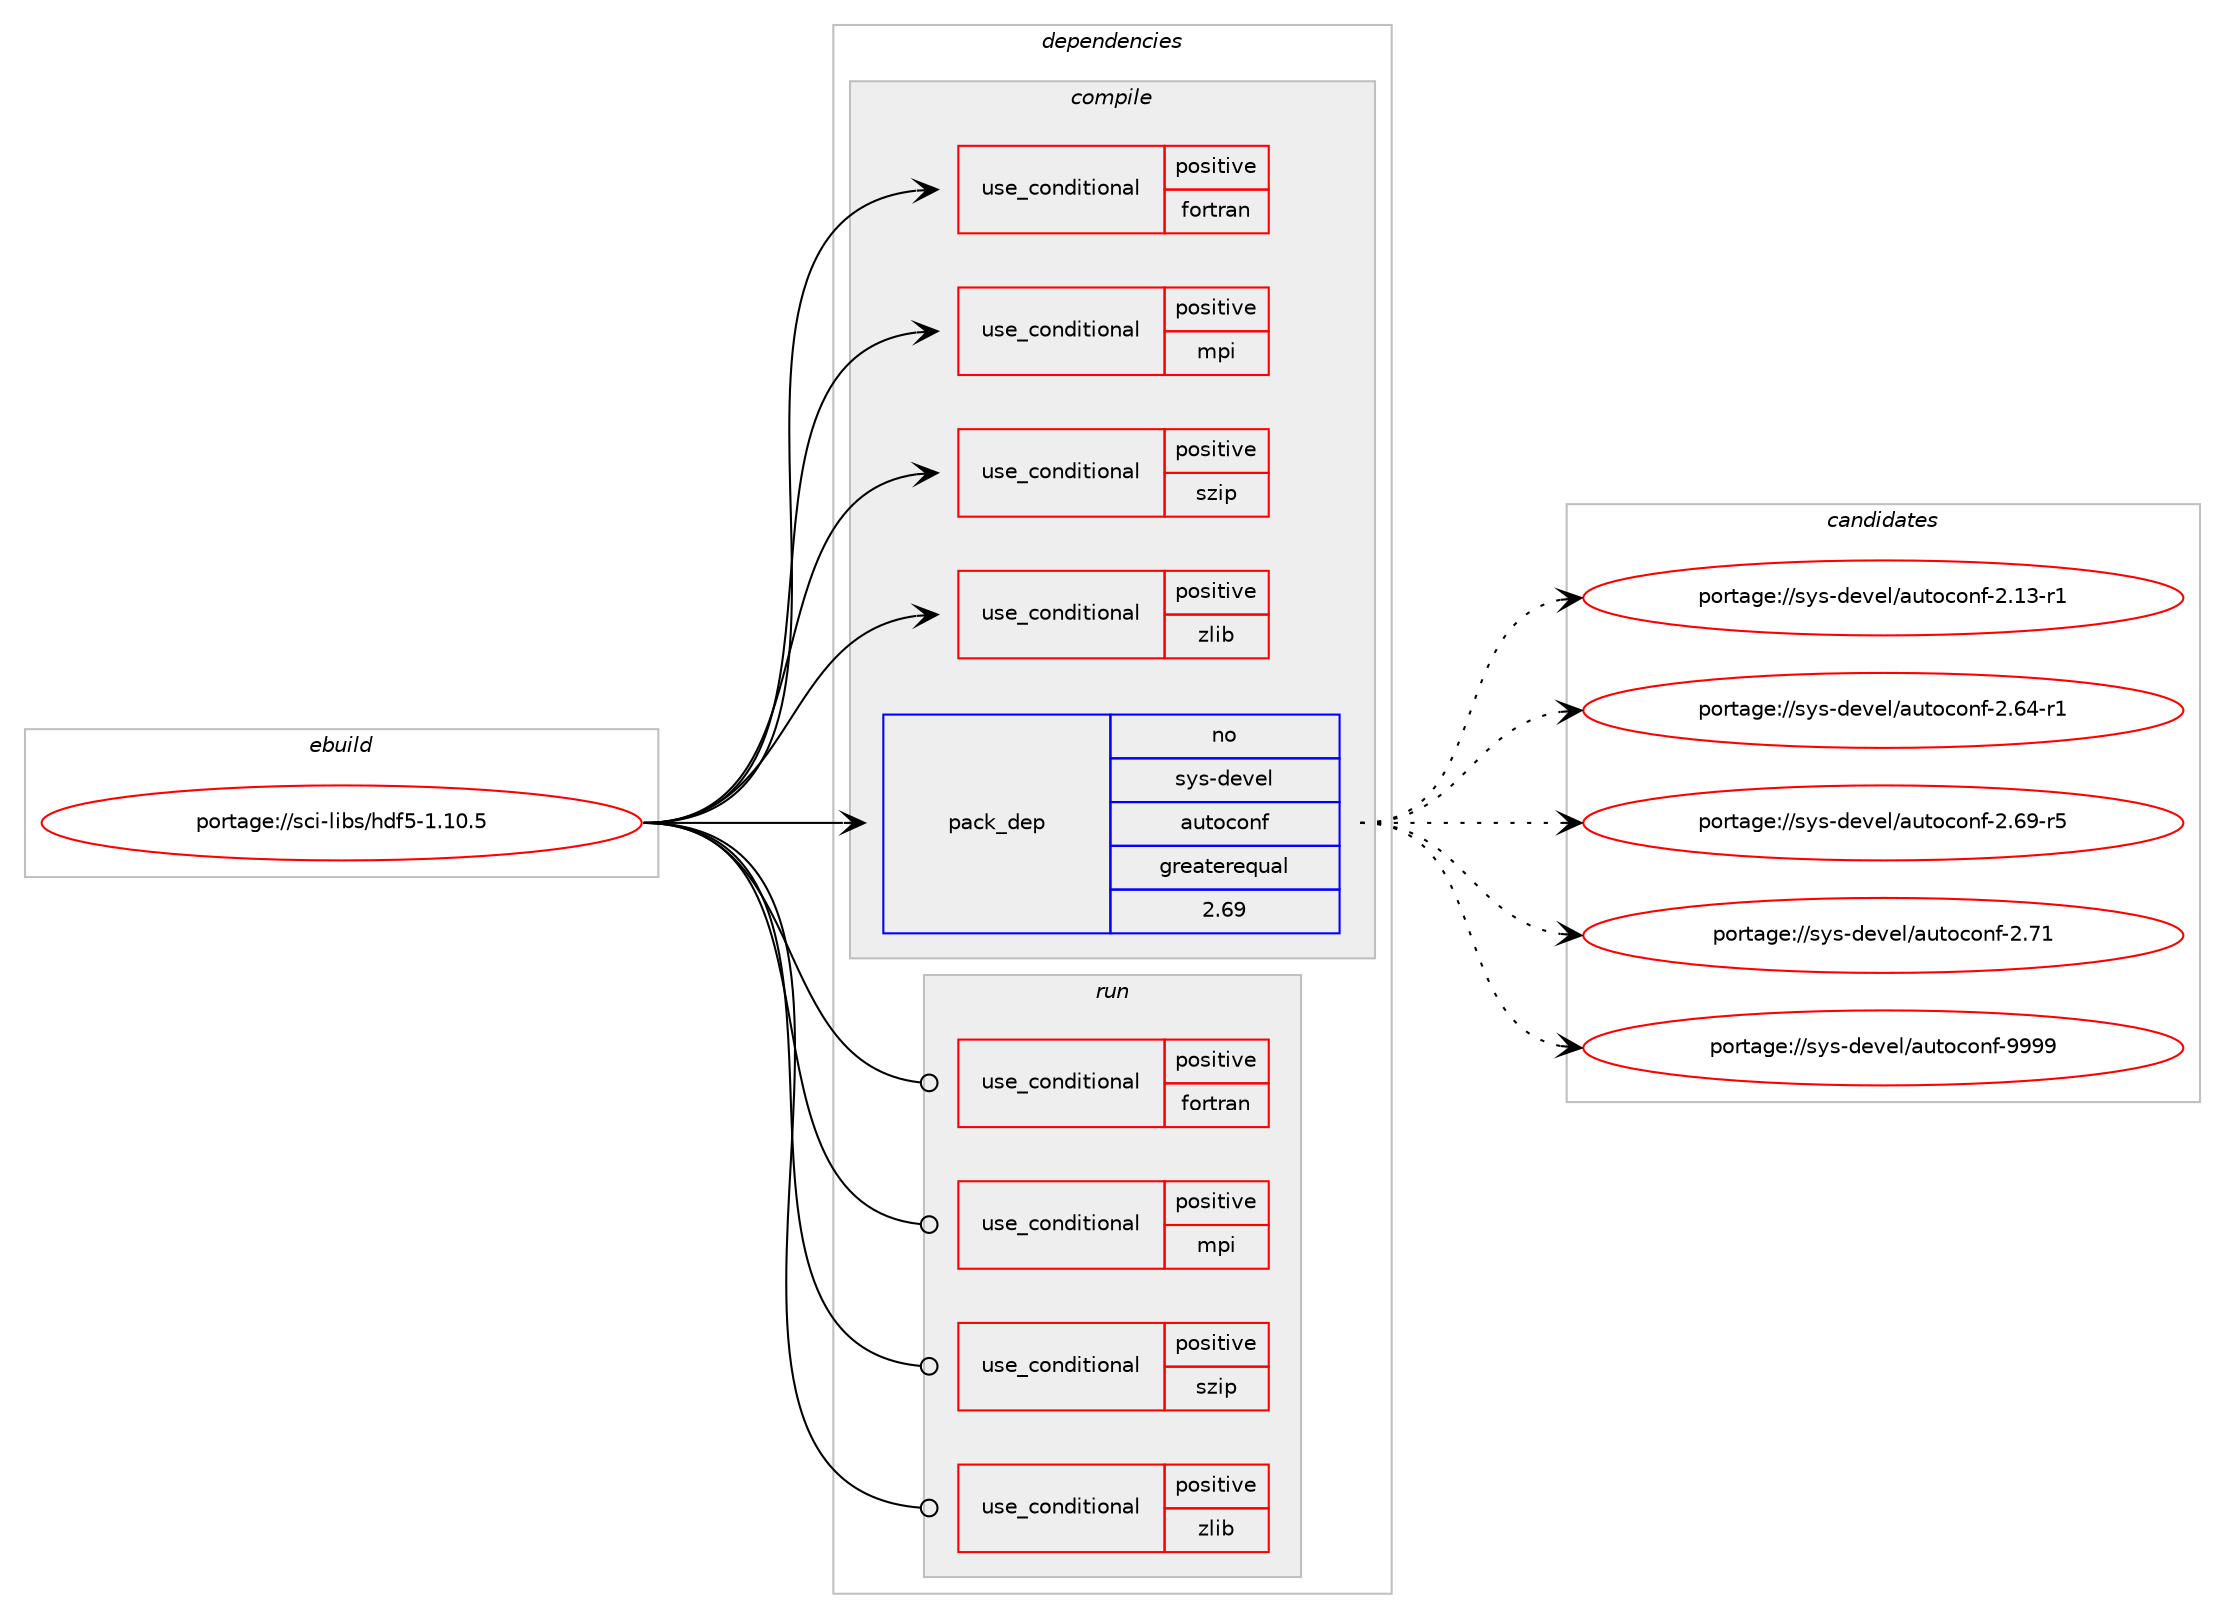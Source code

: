 digraph prolog {

# *************
# Graph options
# *************

newrank=true;
concentrate=true;
compound=true;
graph [rankdir=LR,fontname=Helvetica,fontsize=10,ranksep=1.5];#, ranksep=2.5, nodesep=0.2];
edge  [arrowhead=vee];
node  [fontname=Helvetica,fontsize=10];

# **********
# The ebuild
# **********

subgraph cluster_leftcol {
color=gray;
rank=same;
label=<<i>ebuild</i>>;
id [label="portage://sci-libs/hdf5-1.10.5", color=red, width=4, href="../sci-libs/hdf5-1.10.5.svg"];
}

# ****************
# The dependencies
# ****************

subgraph cluster_midcol {
color=gray;
label=<<i>dependencies</i>>;
subgraph cluster_compile {
fillcolor="#eeeeee";
style=filled;
label=<<i>compile</i>>;
subgraph cond602 {
dependency936 [label=<<TABLE BORDER="0" CELLBORDER="1" CELLSPACING="0" CELLPADDING="4"><TR><TD ROWSPAN="3" CELLPADDING="10">use_conditional</TD></TR><TR><TD>positive</TD></TR><TR><TD>fortran</TD></TR></TABLE>>, shape=none, color=red];
# *** BEGIN UNKNOWN DEPENDENCY TYPE (TODO) ***
# dependency936 -> package_dependency(portage://sci-libs/hdf5-1.10.5,install,no,virtual,fortran,none,[,,],[],[])
# *** END UNKNOWN DEPENDENCY TYPE (TODO) ***

}
id:e -> dependency936:w [weight=20,style="solid",arrowhead="vee"];
subgraph cond603 {
dependency937 [label=<<TABLE BORDER="0" CELLBORDER="1" CELLSPACING="0" CELLPADDING="4"><TR><TD ROWSPAN="3" CELLPADDING="10">use_conditional</TD></TR><TR><TD>positive</TD></TR><TR><TD>mpi</TD></TR></TABLE>>, shape=none, color=red];
# *** BEGIN UNKNOWN DEPENDENCY TYPE (TODO) ***
# dependency937 -> package_dependency(portage://sci-libs/hdf5-1.10.5,install,no,virtual,mpi,none,[,,],[],[use(enable(romio),none)])
# *** END UNKNOWN DEPENDENCY TYPE (TODO) ***

}
id:e -> dependency937:w [weight=20,style="solid",arrowhead="vee"];
subgraph cond604 {
dependency938 [label=<<TABLE BORDER="0" CELLBORDER="1" CELLSPACING="0" CELLPADDING="4"><TR><TD ROWSPAN="3" CELLPADDING="10">use_conditional</TD></TR><TR><TD>positive</TD></TR><TR><TD>szip</TD></TR></TABLE>>, shape=none, color=red];
# *** BEGIN UNKNOWN DEPENDENCY TYPE (TODO) ***
# dependency938 -> package_dependency(portage://sci-libs/hdf5-1.10.5,install,no,virtual,szip,none,[,,],[],[])
# *** END UNKNOWN DEPENDENCY TYPE (TODO) ***

}
id:e -> dependency938:w [weight=20,style="solid",arrowhead="vee"];
subgraph cond605 {
dependency939 [label=<<TABLE BORDER="0" CELLBORDER="1" CELLSPACING="0" CELLPADDING="4"><TR><TD ROWSPAN="3" CELLPADDING="10">use_conditional</TD></TR><TR><TD>positive</TD></TR><TR><TD>zlib</TD></TR></TABLE>>, shape=none, color=red];
# *** BEGIN UNKNOWN DEPENDENCY TYPE (TODO) ***
# dependency939 -> package_dependency(portage://sci-libs/hdf5-1.10.5,install,no,sys-libs,zlib,none,[,,],[slot(0),equal],[])
# *** END UNKNOWN DEPENDENCY TYPE (TODO) ***

}
id:e -> dependency939:w [weight=20,style="solid",arrowhead="vee"];
subgraph pack320 {
dependency940 [label=<<TABLE BORDER="0" CELLBORDER="1" CELLSPACING="0" CELLPADDING="4" WIDTH="220"><TR><TD ROWSPAN="6" CELLPADDING="30">pack_dep</TD></TR><TR><TD WIDTH="110">no</TD></TR><TR><TD>sys-devel</TD></TR><TR><TD>autoconf</TD></TR><TR><TD>greaterequal</TD></TR><TR><TD>2.69</TD></TR></TABLE>>, shape=none, color=blue];
}
id:e -> dependency940:w [weight=20,style="solid",arrowhead="vee"];
# *** BEGIN UNKNOWN DEPENDENCY TYPE (TODO) ***
# id -> package_dependency(portage://sci-libs/hdf5-1.10.5,install,no,sys-devel,libtool,none,[,,],[slot(2)],[])
# *** END UNKNOWN DEPENDENCY TYPE (TODO) ***

}
subgraph cluster_compileandrun {
fillcolor="#eeeeee";
style=filled;
label=<<i>compile and run</i>>;
}
subgraph cluster_run {
fillcolor="#eeeeee";
style=filled;
label=<<i>run</i>>;
subgraph cond606 {
dependency941 [label=<<TABLE BORDER="0" CELLBORDER="1" CELLSPACING="0" CELLPADDING="4"><TR><TD ROWSPAN="3" CELLPADDING="10">use_conditional</TD></TR><TR><TD>positive</TD></TR><TR><TD>fortran</TD></TR></TABLE>>, shape=none, color=red];
# *** BEGIN UNKNOWN DEPENDENCY TYPE (TODO) ***
# dependency941 -> package_dependency(portage://sci-libs/hdf5-1.10.5,run,no,virtual,fortran,none,[,,],[],[])
# *** END UNKNOWN DEPENDENCY TYPE (TODO) ***

}
id:e -> dependency941:w [weight=20,style="solid",arrowhead="odot"];
subgraph cond607 {
dependency942 [label=<<TABLE BORDER="0" CELLBORDER="1" CELLSPACING="0" CELLPADDING="4"><TR><TD ROWSPAN="3" CELLPADDING="10">use_conditional</TD></TR><TR><TD>positive</TD></TR><TR><TD>mpi</TD></TR></TABLE>>, shape=none, color=red];
# *** BEGIN UNKNOWN DEPENDENCY TYPE (TODO) ***
# dependency942 -> package_dependency(portage://sci-libs/hdf5-1.10.5,run,no,virtual,mpi,none,[,,],[],[use(enable(romio),none)])
# *** END UNKNOWN DEPENDENCY TYPE (TODO) ***

}
id:e -> dependency942:w [weight=20,style="solid",arrowhead="odot"];
subgraph cond608 {
dependency943 [label=<<TABLE BORDER="0" CELLBORDER="1" CELLSPACING="0" CELLPADDING="4"><TR><TD ROWSPAN="3" CELLPADDING="10">use_conditional</TD></TR><TR><TD>positive</TD></TR><TR><TD>szip</TD></TR></TABLE>>, shape=none, color=red];
# *** BEGIN UNKNOWN DEPENDENCY TYPE (TODO) ***
# dependency943 -> package_dependency(portage://sci-libs/hdf5-1.10.5,run,no,virtual,szip,none,[,,],[],[])
# *** END UNKNOWN DEPENDENCY TYPE (TODO) ***

}
id:e -> dependency943:w [weight=20,style="solid",arrowhead="odot"];
subgraph cond609 {
dependency944 [label=<<TABLE BORDER="0" CELLBORDER="1" CELLSPACING="0" CELLPADDING="4"><TR><TD ROWSPAN="3" CELLPADDING="10">use_conditional</TD></TR><TR><TD>positive</TD></TR><TR><TD>zlib</TD></TR></TABLE>>, shape=none, color=red];
# *** BEGIN UNKNOWN DEPENDENCY TYPE (TODO) ***
# dependency944 -> package_dependency(portage://sci-libs/hdf5-1.10.5,run,no,sys-libs,zlib,none,[,,],[slot(0),equal],[])
# *** END UNKNOWN DEPENDENCY TYPE (TODO) ***

}
id:e -> dependency944:w [weight=20,style="solid",arrowhead="odot"];
}
}

# **************
# The candidates
# **************

subgraph cluster_choices {
rank=same;
color=gray;
label=<<i>candidates</i>>;

subgraph choice320 {
color=black;
nodesep=1;
choice1151211154510010111810110847971171161119911111010245504649514511449 [label="portage://sys-devel/autoconf-2.13-r1", color=red, width=4,href="../sys-devel/autoconf-2.13-r1.svg"];
choice1151211154510010111810110847971171161119911111010245504654524511449 [label="portage://sys-devel/autoconf-2.64-r1", color=red, width=4,href="../sys-devel/autoconf-2.64-r1.svg"];
choice1151211154510010111810110847971171161119911111010245504654574511453 [label="portage://sys-devel/autoconf-2.69-r5", color=red, width=4,href="../sys-devel/autoconf-2.69-r5.svg"];
choice115121115451001011181011084797117116111991111101024550465549 [label="portage://sys-devel/autoconf-2.71", color=red, width=4,href="../sys-devel/autoconf-2.71.svg"];
choice115121115451001011181011084797117116111991111101024557575757 [label="portage://sys-devel/autoconf-9999", color=red, width=4,href="../sys-devel/autoconf-9999.svg"];
dependency940:e -> choice1151211154510010111810110847971171161119911111010245504649514511449:w [style=dotted,weight="100"];
dependency940:e -> choice1151211154510010111810110847971171161119911111010245504654524511449:w [style=dotted,weight="100"];
dependency940:e -> choice1151211154510010111810110847971171161119911111010245504654574511453:w [style=dotted,weight="100"];
dependency940:e -> choice115121115451001011181011084797117116111991111101024550465549:w [style=dotted,weight="100"];
dependency940:e -> choice115121115451001011181011084797117116111991111101024557575757:w [style=dotted,weight="100"];
}
}

}
